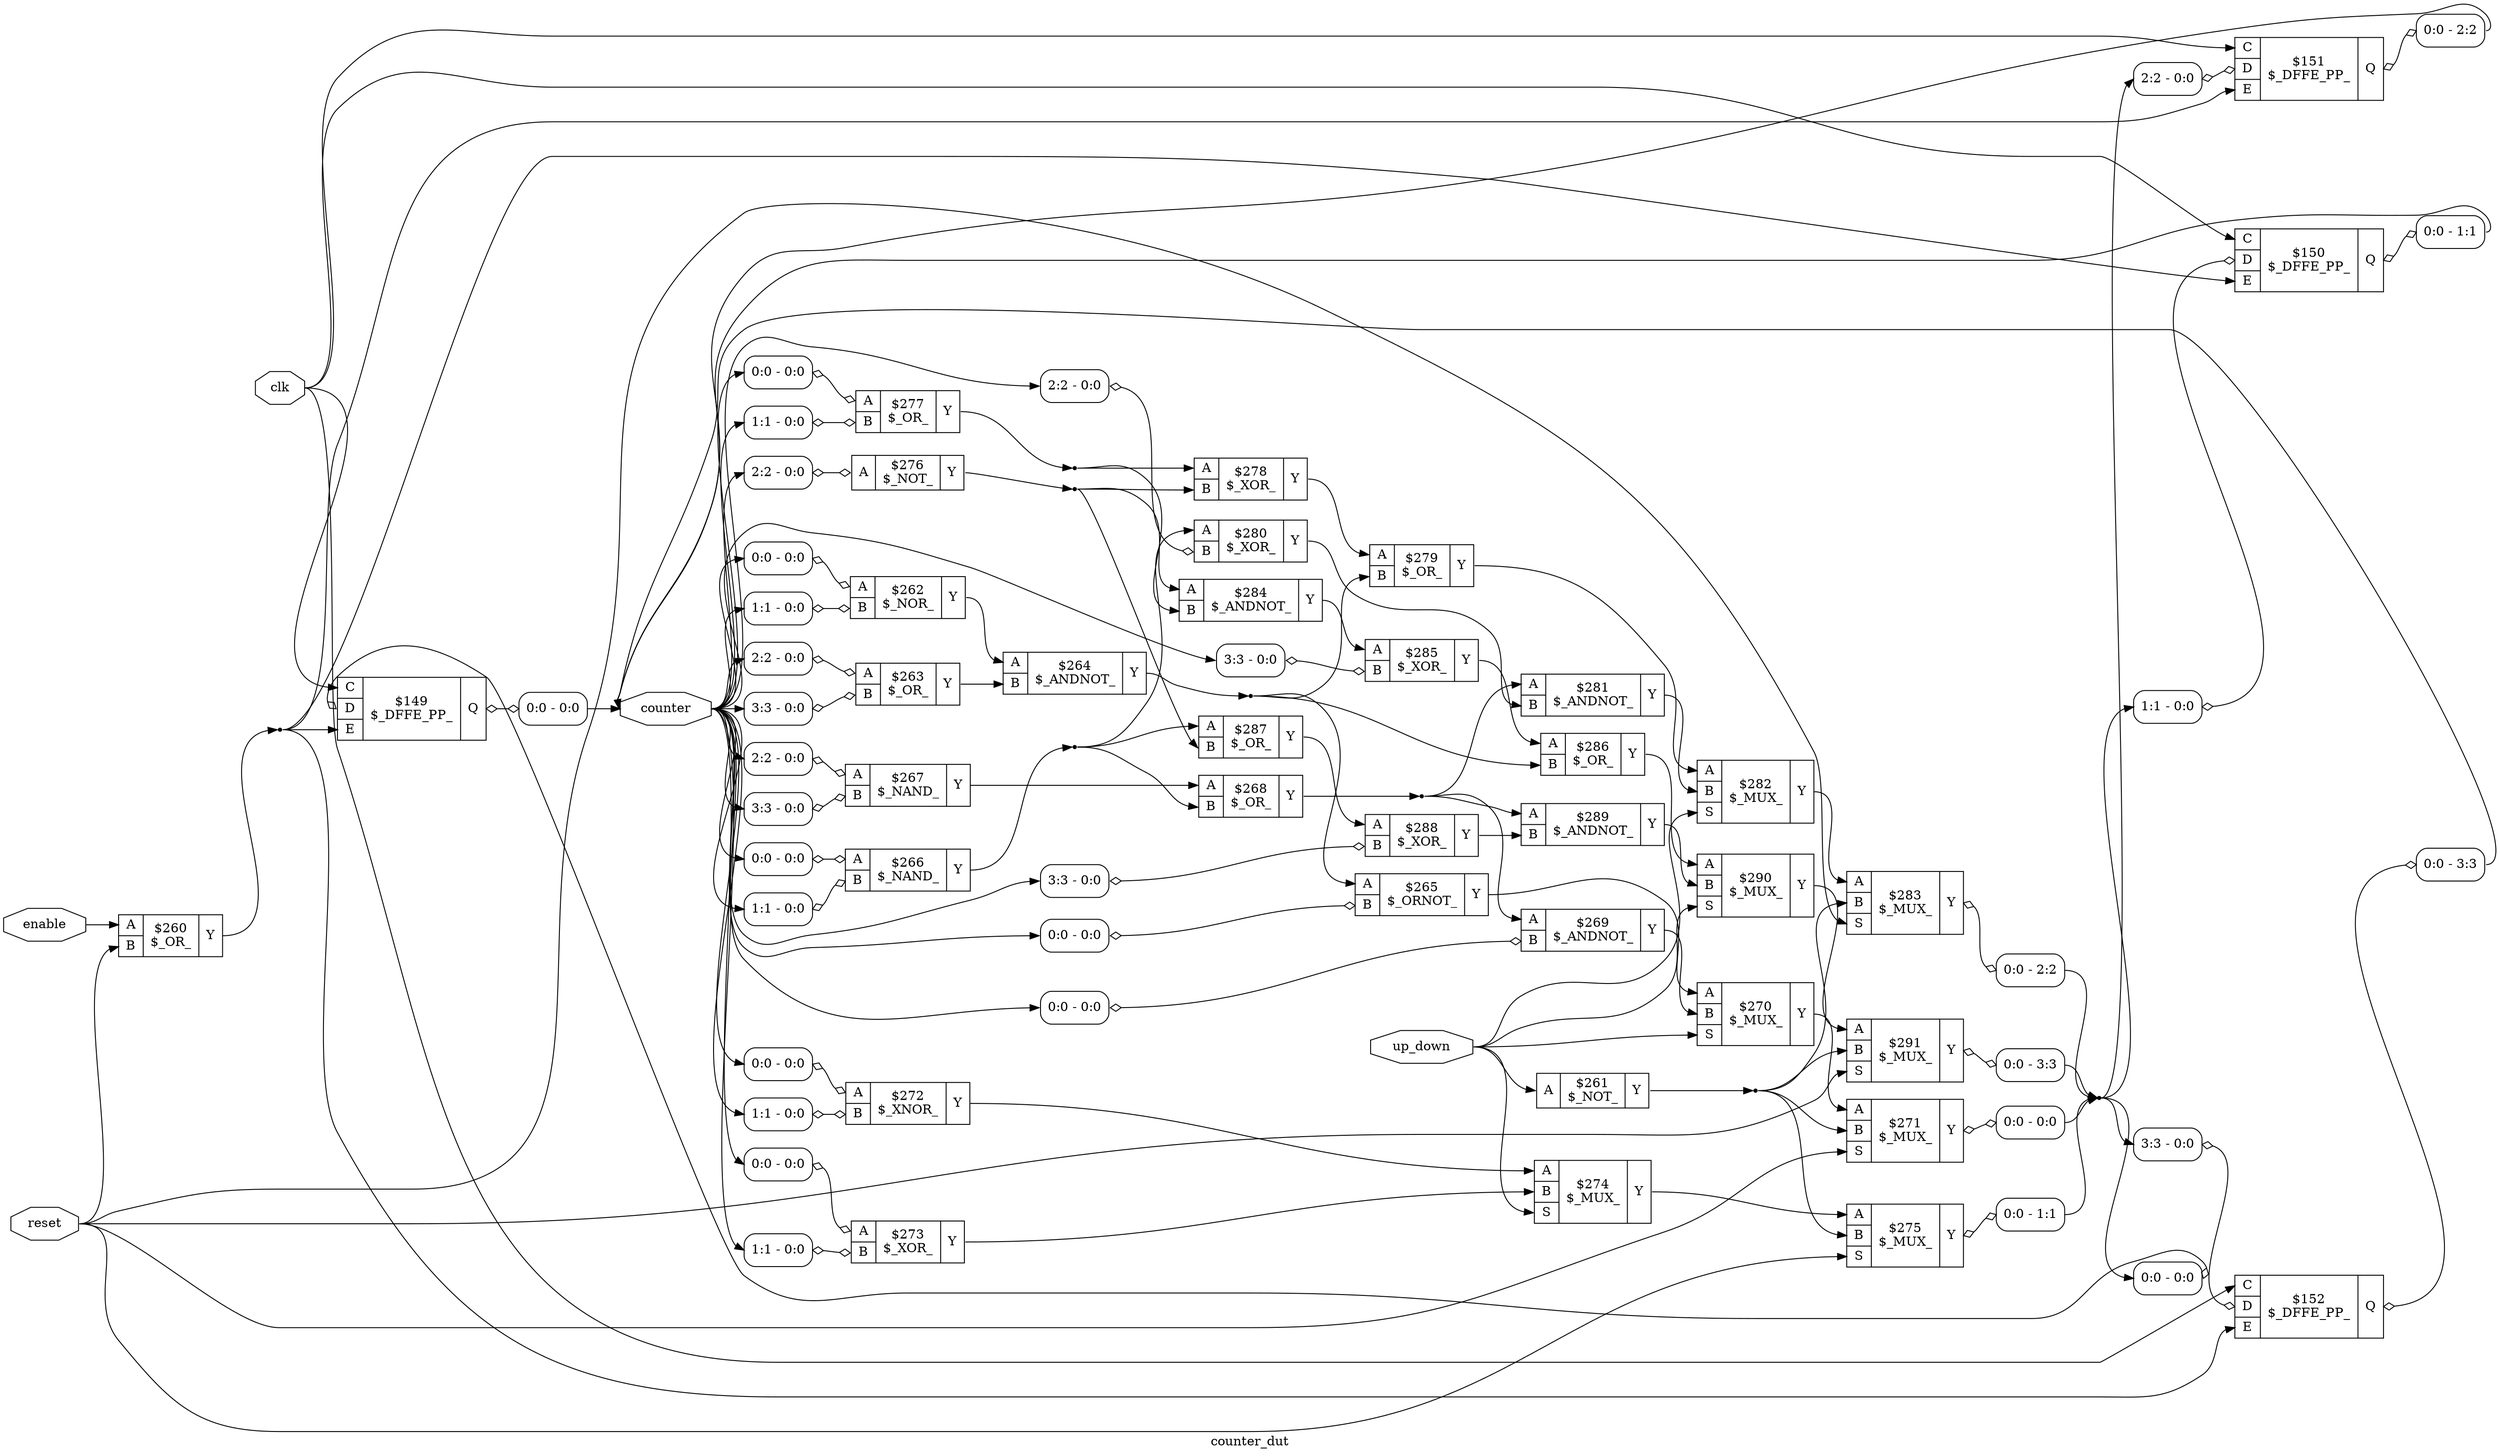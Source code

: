 digraph "counter_dut" {
label="counter_dut";
rankdir="LR";
remincross=true;
n30 [ shape=octagon, label="clk", color="black", fontcolor="black"];
n31 [ shape=octagon, label="counter", color="black", fontcolor="black"];
n32 [ shape=octagon, label="enable", color="black", fontcolor="black"];
n33 [ shape=octagon, label="reset", color="black", fontcolor="black"];
n34 [ shape=octagon, label="up_down", color="black", fontcolor="black"];
c38 [ shape=record, label="{{<p35> A|<p36> B}|$260\n$_OR_|{<p37> Y}}",  ];
c39 [ shape=record, label="{{<p35> A}|$261\n$_NOT_|{<p37> Y}}",  ];
c40 [ shape=record, label="{{<p35> A|<p36> B}|$262\n$_NOR_|{<p37> Y}}",  ];
x0 [ shape=record, style=rounded, label="<s0> 0:0 - 0:0 ", color="black", fontcolor="black" ];
x0:e -> c40:p35:w [arrowhead=odiamond, arrowtail=odiamond, dir=both, color="black", fontcolor="black", label=""];
x1 [ shape=record, style=rounded, label="<s0> 1:1 - 0:0 ", color="black", fontcolor="black" ];
x1:e -> c40:p36:w [arrowhead=odiamond, arrowtail=odiamond, dir=both, color="black", fontcolor="black", label=""];
c41 [ shape=record, label="{{<p35> A|<p36> B}|$263\n$_OR_|{<p37> Y}}",  ];
x2 [ shape=record, style=rounded, label="<s0> 2:2 - 0:0 ", color="black", fontcolor="black" ];
x2:e -> c41:p35:w [arrowhead=odiamond, arrowtail=odiamond, dir=both, color="black", fontcolor="black", label=""];
x3 [ shape=record, style=rounded, label="<s0> 3:3 - 0:0 ", color="black", fontcolor="black" ];
x3:e -> c41:p36:w [arrowhead=odiamond, arrowtail=odiamond, dir=both, color="black", fontcolor="black", label=""];
c42 [ shape=record, label="{{<p35> A|<p36> B}|$264\n$_ANDNOT_|{<p37> Y}}",  ];
c43 [ shape=record, label="{{<p35> A|<p36> B}|$265\n$_ORNOT_|{<p37> Y}}",  ];
x4 [ shape=record, style=rounded, label="<s0> 0:0 - 0:0 ", color="black", fontcolor="black" ];
x4:e -> c43:p36:w [arrowhead=odiamond, arrowtail=odiamond, dir=both, color="black", fontcolor="black", label=""];
c44 [ shape=record, label="{{<p35> A|<p36> B}|$266\n$_NAND_|{<p37> Y}}",  ];
x5 [ shape=record, style=rounded, label="<s0> 0:0 - 0:0 ", color="black", fontcolor="black" ];
x5:e -> c44:p35:w [arrowhead=odiamond, arrowtail=odiamond, dir=both, color="black", fontcolor="black", label=""];
x6 [ shape=record, style=rounded, label="<s0> 1:1 - 0:0 ", color="black", fontcolor="black" ];
x6:e -> c44:p36:w [arrowhead=odiamond, arrowtail=odiamond, dir=both, color="black", fontcolor="black", label=""];
c45 [ shape=record, label="{{<p35> A|<p36> B}|$267\n$_NAND_|{<p37> Y}}",  ];
x7 [ shape=record, style=rounded, label="<s0> 2:2 - 0:0 ", color="black", fontcolor="black" ];
x7:e -> c45:p35:w [arrowhead=odiamond, arrowtail=odiamond, dir=both, color="black", fontcolor="black", label=""];
x8 [ shape=record, style=rounded, label="<s0> 3:3 - 0:0 ", color="black", fontcolor="black" ];
x8:e -> c45:p36:w [arrowhead=odiamond, arrowtail=odiamond, dir=both, color="black", fontcolor="black", label=""];
c46 [ shape=record, label="{{<p35> A|<p36> B}|$268\n$_OR_|{<p37> Y}}",  ];
c47 [ shape=record, label="{{<p35> A|<p36> B}|$269\n$_ANDNOT_|{<p37> Y}}",  ];
x9 [ shape=record, style=rounded, label="<s0> 0:0 - 0:0 ", color="black", fontcolor="black" ];
x9:e -> c47:p36:w [arrowhead=odiamond, arrowtail=odiamond, dir=both, color="black", fontcolor="black", label=""];
c49 [ shape=record, label="{{<p35> A|<p36> B|<p48> S}|$270\n$_MUX_|{<p37> Y}}",  ];
c50 [ shape=record, label="{{<p35> A|<p36> B|<p48> S}|$271\n$_MUX_|{<p37> Y}}",  ];
x10 [ shape=record, style=rounded, label="<s0> 0:0 - 0:0 ", color="black", fontcolor="black" ];
c50:p37:e -> x10:w [arrowhead=odiamond, arrowtail=odiamond, dir=both, color="black", fontcolor="black", label=""];
c51 [ shape=record, label="{{<p35> A|<p36> B}|$272\n$_XNOR_|{<p37> Y}}",  ];
x11 [ shape=record, style=rounded, label="<s0> 0:0 - 0:0 ", color="black", fontcolor="black" ];
x11:e -> c51:p35:w [arrowhead=odiamond, arrowtail=odiamond, dir=both, color="black", fontcolor="black", label=""];
x12 [ shape=record, style=rounded, label="<s0> 1:1 - 0:0 ", color="black", fontcolor="black" ];
x12:e -> c51:p36:w [arrowhead=odiamond, arrowtail=odiamond, dir=both, color="black", fontcolor="black", label=""];
c52 [ shape=record, label="{{<p35> A|<p36> B}|$273\n$_XOR_|{<p37> Y}}",  ];
x13 [ shape=record, style=rounded, label="<s0> 0:0 - 0:0 ", color="black", fontcolor="black" ];
x13:e -> c52:p35:w [arrowhead=odiamond, arrowtail=odiamond, dir=both, color="black", fontcolor="black", label=""];
x14 [ shape=record, style=rounded, label="<s0> 1:1 - 0:0 ", color="black", fontcolor="black" ];
x14:e -> c52:p36:w [arrowhead=odiamond, arrowtail=odiamond, dir=both, color="black", fontcolor="black", label=""];
c53 [ shape=record, label="{{<p35> A|<p36> B|<p48> S}|$274\n$_MUX_|{<p37> Y}}",  ];
c54 [ shape=record, label="{{<p35> A|<p36> B|<p48> S}|$275\n$_MUX_|{<p37> Y}}",  ];
x15 [ shape=record, style=rounded, label="<s0> 0:0 - 1:1 ", color="black", fontcolor="black" ];
c54:p37:e -> x15:w [arrowhead=odiamond, arrowtail=odiamond, dir=both, color="black", fontcolor="black", label=""];
c55 [ shape=record, label="{{<p35> A}|$276\n$_NOT_|{<p37> Y}}",  ];
x16 [ shape=record, style=rounded, label="<s0> 2:2 - 0:0 ", color="black", fontcolor="black" ];
x16:e -> c55:p35:w [arrowhead=odiamond, arrowtail=odiamond, dir=both, color="black", fontcolor="black", label=""];
c56 [ shape=record, label="{{<p35> A|<p36> B}|$277\n$_OR_|{<p37> Y}}",  ];
x17 [ shape=record, style=rounded, label="<s0> 0:0 - 0:0 ", color="black", fontcolor="black" ];
x17:e -> c56:p35:w [arrowhead=odiamond, arrowtail=odiamond, dir=both, color="black", fontcolor="black", label=""];
x18 [ shape=record, style=rounded, label="<s0> 1:1 - 0:0 ", color="black", fontcolor="black" ];
x18:e -> c56:p36:w [arrowhead=odiamond, arrowtail=odiamond, dir=both, color="black", fontcolor="black", label=""];
c57 [ shape=record, label="{{<p35> A|<p36> B}|$278\n$_XOR_|{<p37> Y}}",  ];
c58 [ shape=record, label="{{<p35> A|<p36> B}|$279\n$_OR_|{<p37> Y}}",  ];
c59 [ shape=record, label="{{<p35> A|<p36> B}|$280\n$_XOR_|{<p37> Y}}",  ];
x19 [ shape=record, style=rounded, label="<s0> 2:2 - 0:0 ", color="black", fontcolor="black" ];
x19:e -> c59:p36:w [arrowhead=odiamond, arrowtail=odiamond, dir=both, color="black", fontcolor="black", label=""];
c60 [ shape=record, label="{{<p35> A|<p36> B}|$281\n$_ANDNOT_|{<p37> Y}}",  ];
c61 [ shape=record, label="{{<p35> A|<p36> B|<p48> S}|$282\n$_MUX_|{<p37> Y}}",  ];
c62 [ shape=record, label="{{<p35> A|<p36> B|<p48> S}|$283\n$_MUX_|{<p37> Y}}",  ];
x20 [ shape=record, style=rounded, label="<s0> 0:0 - 2:2 ", color="black", fontcolor="black" ];
c62:p37:e -> x20:w [arrowhead=odiamond, arrowtail=odiamond, dir=both, color="black", fontcolor="black", label=""];
c63 [ shape=record, label="{{<p35> A|<p36> B}|$284\n$_ANDNOT_|{<p37> Y}}",  ];
c64 [ shape=record, label="{{<p35> A|<p36> B}|$285\n$_XOR_|{<p37> Y}}",  ];
x21 [ shape=record, style=rounded, label="<s0> 3:3 - 0:0 ", color="black", fontcolor="black" ];
x21:e -> c64:p36:w [arrowhead=odiamond, arrowtail=odiamond, dir=both, color="black", fontcolor="black", label=""];
c65 [ shape=record, label="{{<p35> A|<p36> B}|$286\n$_OR_|{<p37> Y}}",  ];
c66 [ shape=record, label="{{<p35> A|<p36> B}|$287\n$_OR_|{<p37> Y}}",  ];
c67 [ shape=record, label="{{<p35> A|<p36> B}|$288\n$_XOR_|{<p37> Y}}",  ];
x22 [ shape=record, style=rounded, label="<s0> 3:3 - 0:0 ", color="black", fontcolor="black" ];
x22:e -> c67:p36:w [arrowhead=odiamond, arrowtail=odiamond, dir=both, color="black", fontcolor="black", label=""];
c68 [ shape=record, label="{{<p35> A|<p36> B}|$289\n$_ANDNOT_|{<p37> Y}}",  ];
c69 [ shape=record, label="{{<p35> A|<p36> B|<p48> S}|$290\n$_MUX_|{<p37> Y}}",  ];
c70 [ shape=record, label="{{<p35> A|<p36> B|<p48> S}|$291\n$_MUX_|{<p37> Y}}",  ];
x23 [ shape=record, style=rounded, label="<s0> 0:0 - 3:3 ", color="black", fontcolor="black" ];
c70:p37:e -> x23:w [arrowhead=odiamond, arrowtail=odiamond, dir=both, color="black", fontcolor="black", label=""];
c75 [ shape=record, label="{{<p71> C|<p72> D|<p73> E}|$149\n$_DFFE_PP_|{<p74> Q}}",  ];
x24 [ shape=record, style=rounded, label="<s0> 0:0 - 0:0 ", color="black", fontcolor="black" ];
x24:e -> c75:p72:w [arrowhead=odiamond, arrowtail=odiamond, dir=both, color="black", fontcolor="black", label=""];
x25 [ shape=record, style=rounded, label="<s0> 0:0 - 0:0 ", color="black", fontcolor="black" ];
c75:p74:e -> x25:w [arrowhead=odiamond, arrowtail=odiamond, dir=both, color="black", fontcolor="black", label=""];
c76 [ shape=record, label="{{<p71> C|<p72> D|<p73> E}|$150\n$_DFFE_PP_|{<p74> Q}}",  ];
x26 [ shape=record, style=rounded, label="<s0> 1:1 - 0:0 ", color="black", fontcolor="black" ];
x26:e -> c76:p72:w [arrowhead=odiamond, arrowtail=odiamond, dir=both, color="black", fontcolor="black", label=""];
x27 [ shape=record, style=rounded, label="<s0> 0:0 - 1:1 ", color="black", fontcolor="black" ];
c76:p74:e -> x27:w [arrowhead=odiamond, arrowtail=odiamond, dir=both, color="black", fontcolor="black", label=""];
c77 [ shape=record, label="{{<p71> C|<p72> D|<p73> E}|$151\n$_DFFE_PP_|{<p74> Q}}",  ];
x28 [ shape=record, style=rounded, label="<s0> 2:2 - 0:0 ", color="black", fontcolor="black" ];
x28:e -> c77:p72:w [arrowhead=odiamond, arrowtail=odiamond, dir=both, color="black", fontcolor="black", label=""];
x29 [ shape=record, style=rounded, label="<s0> 0:0 - 2:2 ", color="black", fontcolor="black" ];
c77:p74:e -> x29:w [arrowhead=odiamond, arrowtail=odiamond, dir=both, color="black", fontcolor="black", label=""];
c78 [ shape=record, label="{{<p71> C|<p72> D|<p73> E}|$152\n$_DFFE_PP_|{<p74> Q}}",  ];
x30 [ shape=record, style=rounded, label="<s0> 3:3 - 0:0 ", color="black", fontcolor="black" ];
x30:e -> c78:p72:w [arrowhead=odiamond, arrowtail=odiamond, dir=both, color="black", fontcolor="black", label=""];
x31 [ shape=record, style=rounded, label="<s0> 0:0 - 3:3 ", color="black", fontcolor="black" ];
c78:p74:e -> x31:w [arrowhead=odiamond, arrowtail=odiamond, dir=both, color="black", fontcolor="black", label=""];
n1 [ shape=point ];
x10:s0:e -> n1:w [color="black", fontcolor="black", label=""];
x15:s0:e -> n1:w [color="black", fontcolor="black", label=""];
x20:s0:e -> n1:w [color="black", fontcolor="black", label=""];
x23:s0:e -> n1:w [color="black", fontcolor="black", label=""];
n1:e -> x24:s0:w [color="black", fontcolor="black", label=""];
n1:e -> x26:s0:w [color="black", fontcolor="black", label=""];
n1:e -> x28:s0:w [color="black", fontcolor="black", label=""];
n1:e -> x30:s0:w [color="black", fontcolor="black", label=""];
n10 [ shape=point ];
c46:p37:e -> n10:w [color="black", fontcolor="black", label=""];
n10:e -> c47:p35:w [color="black", fontcolor="black", label=""];
n10:e -> c60:p35:w [color="black", fontcolor="black", label=""];
n10:e -> c68:p35:w [color="black", fontcolor="black", label=""];
c47:p37:e -> c49:p36:w [color="black", fontcolor="black", label=""];
c49:p37:e -> c50:p35:w [color="black", fontcolor="black", label=""];
c51:p37:e -> c53:p35:w [color="black", fontcolor="black", label=""];
c52:p37:e -> c53:p36:w [color="black", fontcolor="black", label=""];
c53:p37:e -> c54:p35:w [color="black", fontcolor="black", label=""];
n16 [ shape=point ];
c55:p37:e -> n16:w [color="black", fontcolor="black", label=""];
n16:e -> c57:p36:w [color="black", fontcolor="black", label=""];
n16:e -> c63:p35:w [color="black", fontcolor="black", label=""];
n16:e -> c66:p36:w [color="black", fontcolor="black", label=""];
n17 [ shape=point ];
c56:p37:e -> n17:w [color="black", fontcolor="black", label=""];
n17:e -> c57:p35:w [color="black", fontcolor="black", label=""];
n17:e -> c63:p36:w [color="black", fontcolor="black", label=""];
c57:p37:e -> c58:p35:w [color="black", fontcolor="black", label=""];
c58:p37:e -> c61:p35:w [color="black", fontcolor="black", label=""];
n2 [ shape=point ];
c38:p37:e -> n2:w [color="black", fontcolor="black", label=""];
n2:e -> c75:p73:w [color="black", fontcolor="black", label=""];
n2:e -> c76:p73:w [color="black", fontcolor="black", label=""];
n2:e -> c77:p73:w [color="black", fontcolor="black", label=""];
n2:e -> c78:p73:w [color="black", fontcolor="black", label=""];
c59:p37:e -> c60:p36:w [color="black", fontcolor="black", label=""];
c60:p37:e -> c61:p36:w [color="black", fontcolor="black", label=""];
c61:p37:e -> c62:p35:w [color="black", fontcolor="black", label=""];
c63:p37:e -> c64:p35:w [color="black", fontcolor="black", label=""];
c64:p37:e -> c65:p35:w [color="black", fontcolor="black", label=""];
c65:p37:e -> c69:p35:w [color="black", fontcolor="black", label=""];
c66:p37:e -> c67:p35:w [color="black", fontcolor="black", label=""];
c67:p37:e -> c68:p36:w [color="black", fontcolor="black", label=""];
c68:p37:e -> c69:p36:w [color="black", fontcolor="black", label=""];
c69:p37:e -> c70:p35:w [color="black", fontcolor="black", label=""];
n3 [ shape=point ];
c39:p37:e -> n3:w [color="black", fontcolor="black", label=""];
n3:e -> c50:p36:w [color="black", fontcolor="black", label=""];
n3:e -> c54:p36:w [color="black", fontcolor="black", label=""];
n3:e -> c62:p36:w [color="black", fontcolor="black", label=""];
n3:e -> c70:p36:w [color="black", fontcolor="black", label=""];
n30:e -> c75:p71:w [color="black", fontcolor="black", label=""];
n30:e -> c76:p71:w [color="black", fontcolor="black", label=""];
n30:e -> c77:p71:w [color="black", fontcolor="black", label=""];
n30:e -> c78:p71:w [color="black", fontcolor="black", label=""];
x25:s0:e -> n31:w [color="black", fontcolor="black", label=""];
x27:s0:e -> n31:w [color="black", fontcolor="black", label=""];
x29:s0:e -> n31:w [color="black", fontcolor="black", label=""];
x31:s0:e -> n31:w [color="black", fontcolor="black", label=""];
n31:e -> x0:s0:w [color="black", fontcolor="black", label=""];
n31:e -> x11:s0:w [color="black", fontcolor="black", label=""];
n31:e -> x12:s0:w [color="black", fontcolor="black", label=""];
n31:e -> x13:s0:w [color="black", fontcolor="black", label=""];
n31:e -> x14:s0:w [color="black", fontcolor="black", label=""];
n31:e -> x16:s0:w [color="black", fontcolor="black", label=""];
n31:e -> x17:s0:w [color="black", fontcolor="black", label=""];
n31:e -> x18:s0:w [color="black", fontcolor="black", label=""];
n31:e -> x19:s0:w [color="black", fontcolor="black", label=""];
n31:e -> x1:s0:w [color="black", fontcolor="black", label=""];
n31:e -> x21:s0:w [color="black", fontcolor="black", label=""];
n31:e -> x22:s0:w [color="black", fontcolor="black", label=""];
n31:e -> x2:s0:w [color="black", fontcolor="black", label=""];
n31:e -> x3:s0:w [color="black", fontcolor="black", label=""];
n31:e -> x4:s0:w [color="black", fontcolor="black", label=""];
n31:e -> x5:s0:w [color="black", fontcolor="black", label=""];
n31:e -> x6:s0:w [color="black", fontcolor="black", label=""];
n31:e -> x7:s0:w [color="black", fontcolor="black", label=""];
n31:e -> x8:s0:w [color="black", fontcolor="black", label=""];
n31:e -> x9:s0:w [color="black", fontcolor="black", label=""];
n32:e -> c38:p35:w [color="black", fontcolor="black", label=""];
n33:e -> c38:p36:w [color="black", fontcolor="black", label=""];
n33:e -> c50:p48:w [color="black", fontcolor="black", label=""];
n33:e -> c54:p48:w [color="black", fontcolor="black", label=""];
n33:e -> c62:p48:w [color="black", fontcolor="black", label=""];
n33:e -> c70:p48:w [color="black", fontcolor="black", label=""];
n34:e -> c39:p35:w [color="black", fontcolor="black", label=""];
n34:e -> c49:p48:w [color="black", fontcolor="black", label=""];
n34:e -> c53:p48:w [color="black", fontcolor="black", label=""];
n34:e -> c61:p48:w [color="black", fontcolor="black", label=""];
n34:e -> c69:p48:w [color="black", fontcolor="black", label=""];
c40:p37:e -> c42:p35:w [color="black", fontcolor="black", label=""];
c41:p37:e -> c42:p36:w [color="black", fontcolor="black", label=""];
n6 [ shape=point ];
c42:p37:e -> n6:w [color="black", fontcolor="black", label=""];
n6:e -> c43:p35:w [color="black", fontcolor="black", label=""];
n6:e -> c58:p36:w [color="black", fontcolor="black", label=""];
n6:e -> c65:p36:w [color="black", fontcolor="black", label=""];
c43:p37:e -> c49:p35:w [color="black", fontcolor="black", label=""];
n8 [ shape=point ];
c44:p37:e -> n8:w [color="black", fontcolor="black", label=""];
n8:e -> c46:p36:w [color="black", fontcolor="black", label=""];
n8:e -> c59:p35:w [color="black", fontcolor="black", label=""];
n8:e -> c66:p35:w [color="black", fontcolor="black", label=""];
c45:p37:e -> c46:p35:w [color="black", fontcolor="black", label=""];
}
